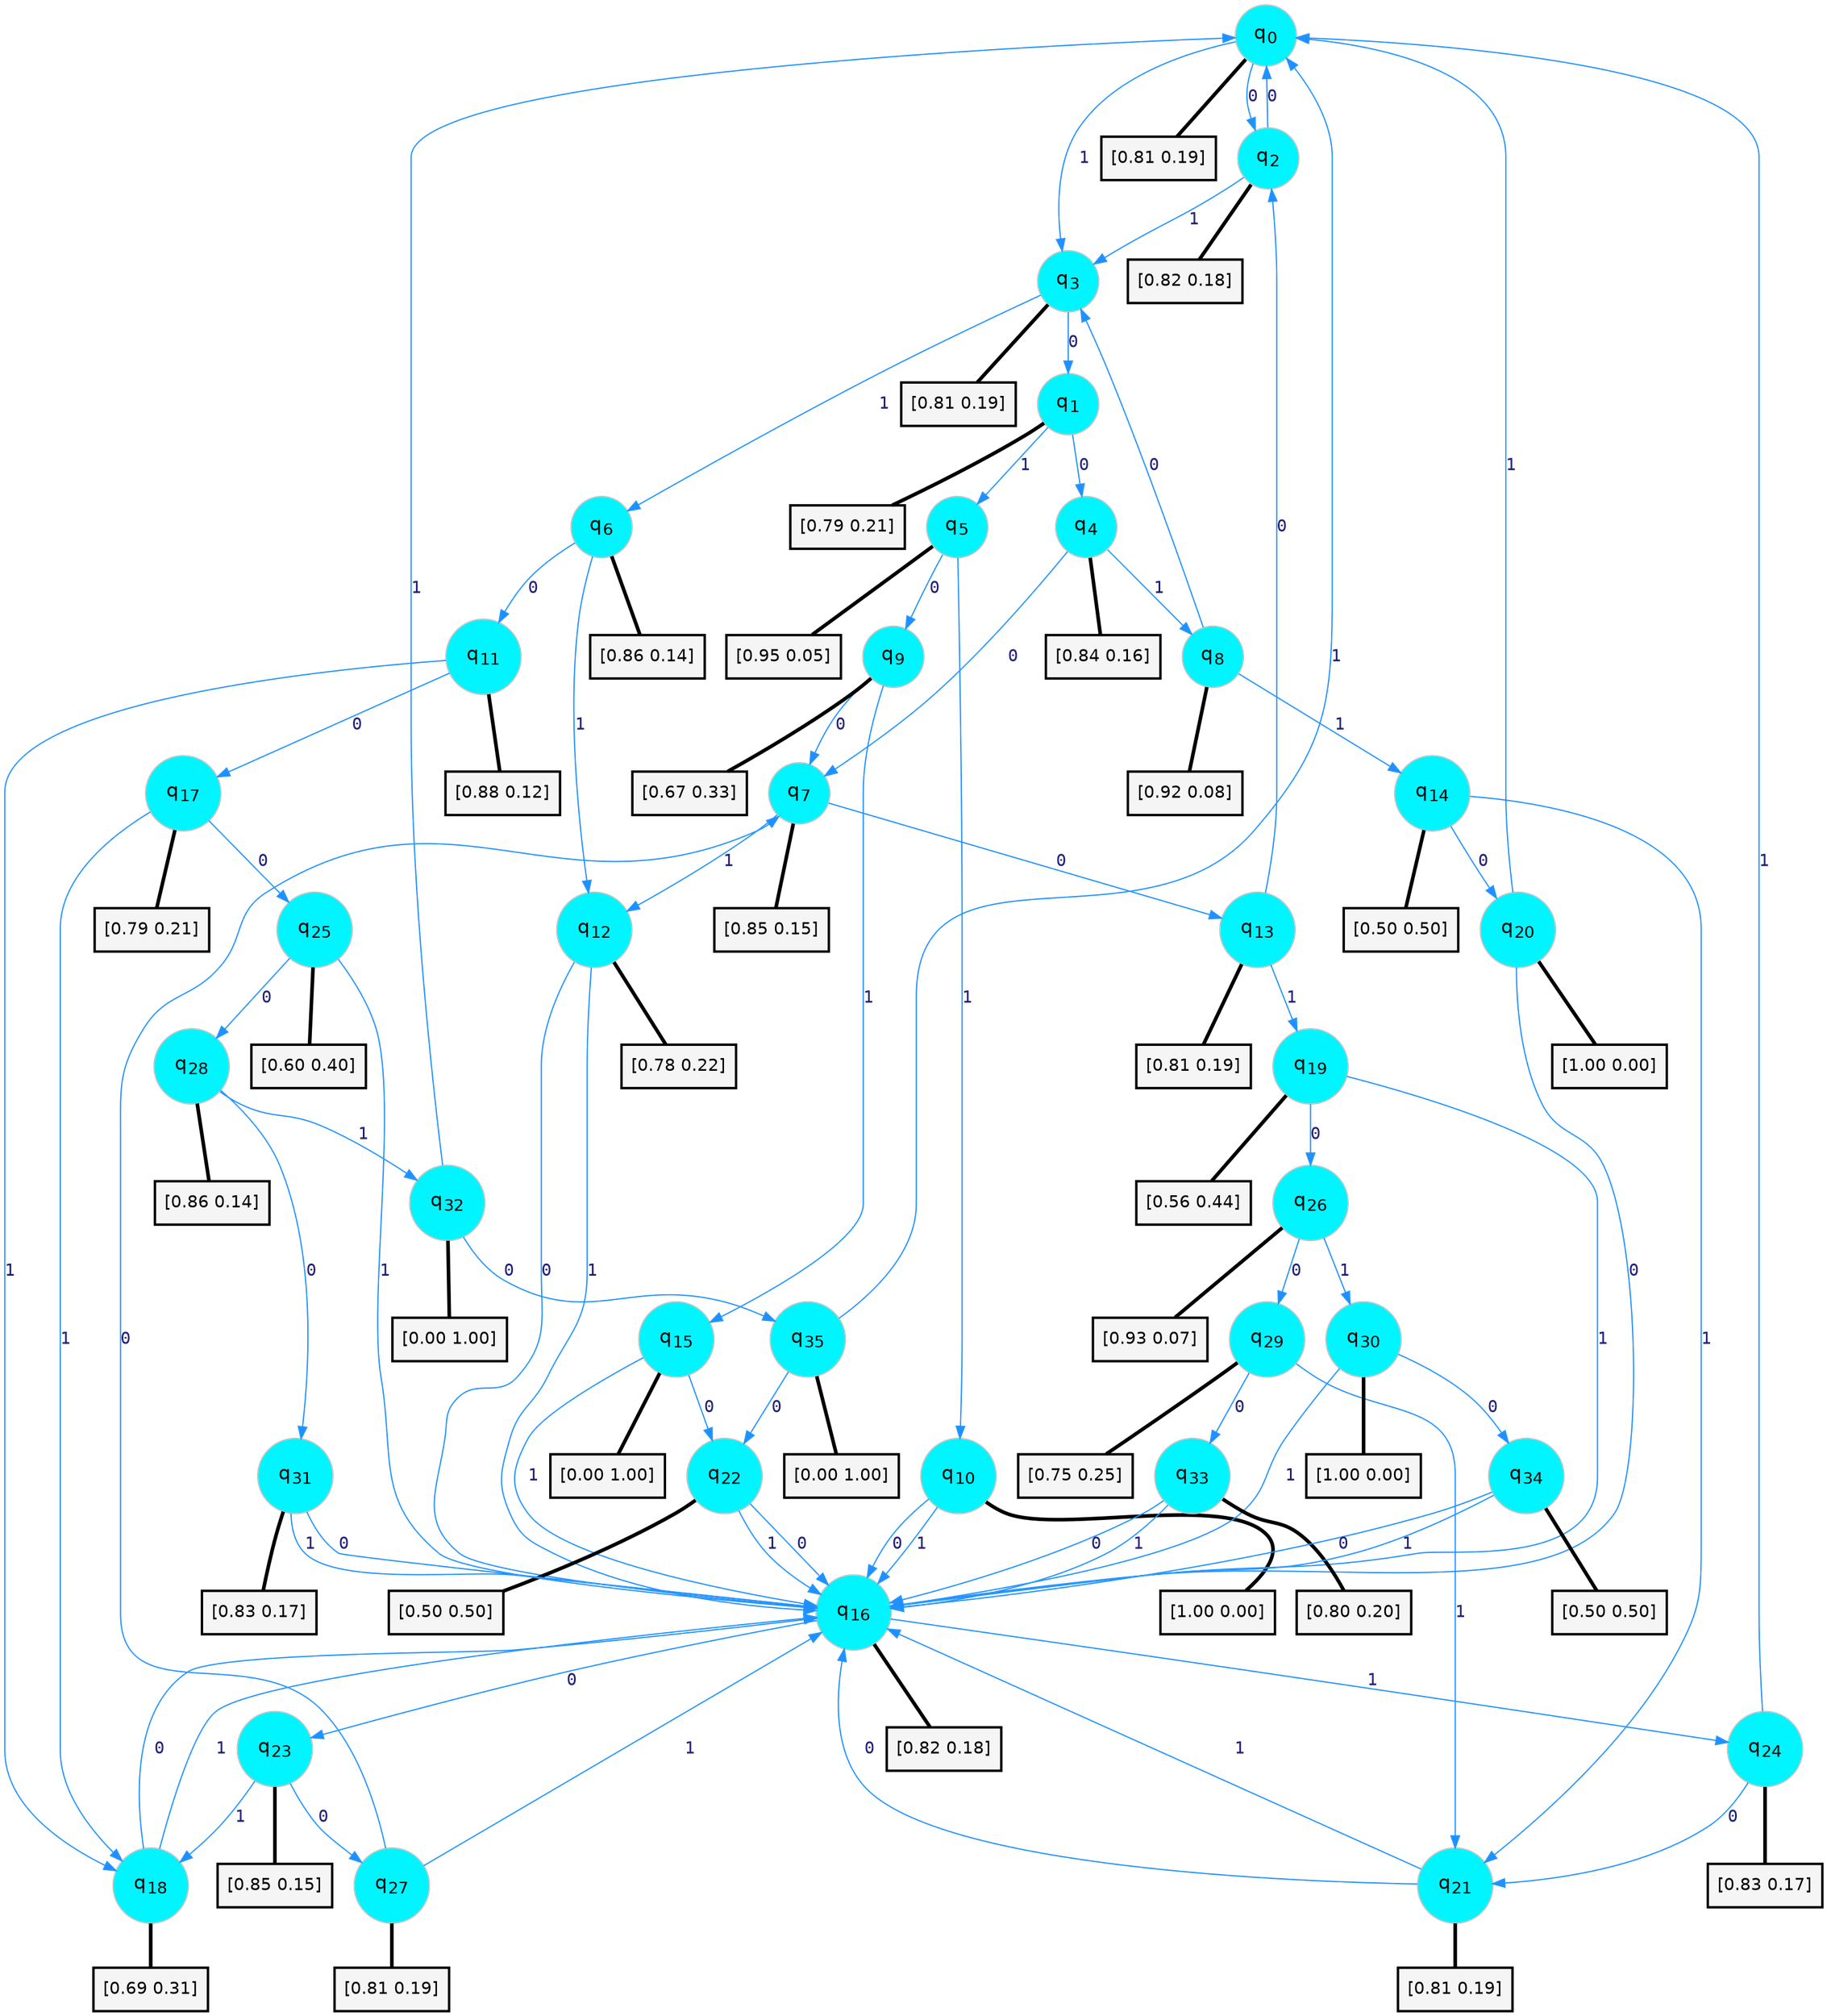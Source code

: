 digraph G {
graph [
bgcolor=transparent, dpi=300, rankdir=TD, size="40,25"];
node [
color=gray, fillcolor=turquoise1, fontcolor=black, fontname=Helvetica, fontsize=16, fontweight=bold, shape=circle, style=filled];
edge [
arrowsize=1, color=dodgerblue1, fontcolor=midnightblue, fontname=courier, fontweight=bold, penwidth=1, style=solid, weight=20];
0[label=<q<SUB>0</SUB>>];
1[label=<q<SUB>1</SUB>>];
2[label=<q<SUB>2</SUB>>];
3[label=<q<SUB>3</SUB>>];
4[label=<q<SUB>4</SUB>>];
5[label=<q<SUB>5</SUB>>];
6[label=<q<SUB>6</SUB>>];
7[label=<q<SUB>7</SUB>>];
8[label=<q<SUB>8</SUB>>];
9[label=<q<SUB>9</SUB>>];
10[label=<q<SUB>10</SUB>>];
11[label=<q<SUB>11</SUB>>];
12[label=<q<SUB>12</SUB>>];
13[label=<q<SUB>13</SUB>>];
14[label=<q<SUB>14</SUB>>];
15[label=<q<SUB>15</SUB>>];
16[label=<q<SUB>16</SUB>>];
17[label=<q<SUB>17</SUB>>];
18[label=<q<SUB>18</SUB>>];
19[label=<q<SUB>19</SUB>>];
20[label=<q<SUB>20</SUB>>];
21[label=<q<SUB>21</SUB>>];
22[label=<q<SUB>22</SUB>>];
23[label=<q<SUB>23</SUB>>];
24[label=<q<SUB>24</SUB>>];
25[label=<q<SUB>25</SUB>>];
26[label=<q<SUB>26</SUB>>];
27[label=<q<SUB>27</SUB>>];
28[label=<q<SUB>28</SUB>>];
29[label=<q<SUB>29</SUB>>];
30[label=<q<SUB>30</SUB>>];
31[label=<q<SUB>31</SUB>>];
32[label=<q<SUB>32</SUB>>];
33[label=<q<SUB>33</SUB>>];
34[label=<q<SUB>34</SUB>>];
35[label=<q<SUB>35</SUB>>];
36[label="[0.81 0.19]", shape=box,fontcolor=black, fontname=Helvetica, fontsize=14, penwidth=2, fillcolor=whitesmoke,color=black];
37[label="[0.79 0.21]", shape=box,fontcolor=black, fontname=Helvetica, fontsize=14, penwidth=2, fillcolor=whitesmoke,color=black];
38[label="[0.82 0.18]", shape=box,fontcolor=black, fontname=Helvetica, fontsize=14, penwidth=2, fillcolor=whitesmoke,color=black];
39[label="[0.81 0.19]", shape=box,fontcolor=black, fontname=Helvetica, fontsize=14, penwidth=2, fillcolor=whitesmoke,color=black];
40[label="[0.84 0.16]", shape=box,fontcolor=black, fontname=Helvetica, fontsize=14, penwidth=2, fillcolor=whitesmoke,color=black];
41[label="[0.95 0.05]", shape=box,fontcolor=black, fontname=Helvetica, fontsize=14, penwidth=2, fillcolor=whitesmoke,color=black];
42[label="[0.86 0.14]", shape=box,fontcolor=black, fontname=Helvetica, fontsize=14, penwidth=2, fillcolor=whitesmoke,color=black];
43[label="[0.85 0.15]", shape=box,fontcolor=black, fontname=Helvetica, fontsize=14, penwidth=2, fillcolor=whitesmoke,color=black];
44[label="[0.92 0.08]", shape=box,fontcolor=black, fontname=Helvetica, fontsize=14, penwidth=2, fillcolor=whitesmoke,color=black];
45[label="[0.67 0.33]", shape=box,fontcolor=black, fontname=Helvetica, fontsize=14, penwidth=2, fillcolor=whitesmoke,color=black];
46[label="[1.00 0.00]", shape=box,fontcolor=black, fontname=Helvetica, fontsize=14, penwidth=2, fillcolor=whitesmoke,color=black];
47[label="[0.88 0.12]", shape=box,fontcolor=black, fontname=Helvetica, fontsize=14, penwidth=2, fillcolor=whitesmoke,color=black];
48[label="[0.78 0.22]", shape=box,fontcolor=black, fontname=Helvetica, fontsize=14, penwidth=2, fillcolor=whitesmoke,color=black];
49[label="[0.81 0.19]", shape=box,fontcolor=black, fontname=Helvetica, fontsize=14, penwidth=2, fillcolor=whitesmoke,color=black];
50[label="[0.50 0.50]", shape=box,fontcolor=black, fontname=Helvetica, fontsize=14, penwidth=2, fillcolor=whitesmoke,color=black];
51[label="[0.00 1.00]", shape=box,fontcolor=black, fontname=Helvetica, fontsize=14, penwidth=2, fillcolor=whitesmoke,color=black];
52[label="[0.82 0.18]", shape=box,fontcolor=black, fontname=Helvetica, fontsize=14, penwidth=2, fillcolor=whitesmoke,color=black];
53[label="[0.79 0.21]", shape=box,fontcolor=black, fontname=Helvetica, fontsize=14, penwidth=2, fillcolor=whitesmoke,color=black];
54[label="[0.69 0.31]", shape=box,fontcolor=black, fontname=Helvetica, fontsize=14, penwidth=2, fillcolor=whitesmoke,color=black];
55[label="[0.56 0.44]", shape=box,fontcolor=black, fontname=Helvetica, fontsize=14, penwidth=2, fillcolor=whitesmoke,color=black];
56[label="[1.00 0.00]", shape=box,fontcolor=black, fontname=Helvetica, fontsize=14, penwidth=2, fillcolor=whitesmoke,color=black];
57[label="[0.81 0.19]", shape=box,fontcolor=black, fontname=Helvetica, fontsize=14, penwidth=2, fillcolor=whitesmoke,color=black];
58[label="[0.50 0.50]", shape=box,fontcolor=black, fontname=Helvetica, fontsize=14, penwidth=2, fillcolor=whitesmoke,color=black];
59[label="[0.85 0.15]", shape=box,fontcolor=black, fontname=Helvetica, fontsize=14, penwidth=2, fillcolor=whitesmoke,color=black];
60[label="[0.83 0.17]", shape=box,fontcolor=black, fontname=Helvetica, fontsize=14, penwidth=2, fillcolor=whitesmoke,color=black];
61[label="[0.60 0.40]", shape=box,fontcolor=black, fontname=Helvetica, fontsize=14, penwidth=2, fillcolor=whitesmoke,color=black];
62[label="[0.93 0.07]", shape=box,fontcolor=black, fontname=Helvetica, fontsize=14, penwidth=2, fillcolor=whitesmoke,color=black];
63[label="[0.81 0.19]", shape=box,fontcolor=black, fontname=Helvetica, fontsize=14, penwidth=2, fillcolor=whitesmoke,color=black];
64[label="[0.86 0.14]", shape=box,fontcolor=black, fontname=Helvetica, fontsize=14, penwidth=2, fillcolor=whitesmoke,color=black];
65[label="[0.75 0.25]", shape=box,fontcolor=black, fontname=Helvetica, fontsize=14, penwidth=2, fillcolor=whitesmoke,color=black];
66[label="[1.00 0.00]", shape=box,fontcolor=black, fontname=Helvetica, fontsize=14, penwidth=2, fillcolor=whitesmoke,color=black];
67[label="[0.83 0.17]", shape=box,fontcolor=black, fontname=Helvetica, fontsize=14, penwidth=2, fillcolor=whitesmoke,color=black];
68[label="[0.00 1.00]", shape=box,fontcolor=black, fontname=Helvetica, fontsize=14, penwidth=2, fillcolor=whitesmoke,color=black];
69[label="[0.80 0.20]", shape=box,fontcolor=black, fontname=Helvetica, fontsize=14, penwidth=2, fillcolor=whitesmoke,color=black];
70[label="[0.50 0.50]", shape=box,fontcolor=black, fontname=Helvetica, fontsize=14, penwidth=2, fillcolor=whitesmoke,color=black];
71[label="[0.00 1.00]", shape=box,fontcolor=black, fontname=Helvetica, fontsize=14, penwidth=2, fillcolor=whitesmoke,color=black];
0->2 [label=0];
0->3 [label=1];
0->36 [arrowhead=none, penwidth=3,color=black];
1->4 [label=0];
1->5 [label=1];
1->37 [arrowhead=none, penwidth=3,color=black];
2->0 [label=0];
2->3 [label=1];
2->38 [arrowhead=none, penwidth=3,color=black];
3->1 [label=0];
3->6 [label=1];
3->39 [arrowhead=none, penwidth=3,color=black];
4->7 [label=0];
4->8 [label=1];
4->40 [arrowhead=none, penwidth=3,color=black];
5->9 [label=0];
5->10 [label=1];
5->41 [arrowhead=none, penwidth=3,color=black];
6->11 [label=0];
6->12 [label=1];
6->42 [arrowhead=none, penwidth=3,color=black];
7->13 [label=0];
7->12 [label=1];
7->43 [arrowhead=none, penwidth=3,color=black];
8->3 [label=0];
8->14 [label=1];
8->44 [arrowhead=none, penwidth=3,color=black];
9->7 [label=0];
9->15 [label=1];
9->45 [arrowhead=none, penwidth=3,color=black];
10->16 [label=0];
10->16 [label=1];
10->46 [arrowhead=none, penwidth=3,color=black];
11->17 [label=0];
11->18 [label=1];
11->47 [arrowhead=none, penwidth=3,color=black];
12->16 [label=0];
12->16 [label=1];
12->48 [arrowhead=none, penwidth=3,color=black];
13->2 [label=0];
13->19 [label=1];
13->49 [arrowhead=none, penwidth=3,color=black];
14->20 [label=0];
14->21 [label=1];
14->50 [arrowhead=none, penwidth=3,color=black];
15->22 [label=0];
15->16 [label=1];
15->51 [arrowhead=none, penwidth=3,color=black];
16->23 [label=0];
16->24 [label=1];
16->52 [arrowhead=none, penwidth=3,color=black];
17->25 [label=0];
17->18 [label=1];
17->53 [arrowhead=none, penwidth=3,color=black];
18->16 [label=0];
18->16 [label=1];
18->54 [arrowhead=none, penwidth=3,color=black];
19->26 [label=0];
19->16 [label=1];
19->55 [arrowhead=none, penwidth=3,color=black];
20->16 [label=0];
20->0 [label=1];
20->56 [arrowhead=none, penwidth=3,color=black];
21->16 [label=0];
21->16 [label=1];
21->57 [arrowhead=none, penwidth=3,color=black];
22->16 [label=0];
22->16 [label=1];
22->58 [arrowhead=none, penwidth=3,color=black];
23->27 [label=0];
23->18 [label=1];
23->59 [arrowhead=none, penwidth=3,color=black];
24->21 [label=0];
24->0 [label=1];
24->60 [arrowhead=none, penwidth=3,color=black];
25->28 [label=0];
25->16 [label=1];
25->61 [arrowhead=none, penwidth=3,color=black];
26->29 [label=0];
26->30 [label=1];
26->62 [arrowhead=none, penwidth=3,color=black];
27->7 [label=0];
27->16 [label=1];
27->63 [arrowhead=none, penwidth=3,color=black];
28->31 [label=0];
28->32 [label=1];
28->64 [arrowhead=none, penwidth=3,color=black];
29->33 [label=0];
29->21 [label=1];
29->65 [arrowhead=none, penwidth=3,color=black];
30->34 [label=0];
30->16 [label=1];
30->66 [arrowhead=none, penwidth=3,color=black];
31->16 [label=0];
31->16 [label=1];
31->67 [arrowhead=none, penwidth=3,color=black];
32->35 [label=0];
32->0 [label=1];
32->68 [arrowhead=none, penwidth=3,color=black];
33->16 [label=0];
33->16 [label=1];
33->69 [arrowhead=none, penwidth=3,color=black];
34->16 [label=0];
34->16 [label=1];
34->70 [arrowhead=none, penwidth=3,color=black];
35->22 [label=0];
35->0 [label=1];
35->71 [arrowhead=none, penwidth=3,color=black];
}
